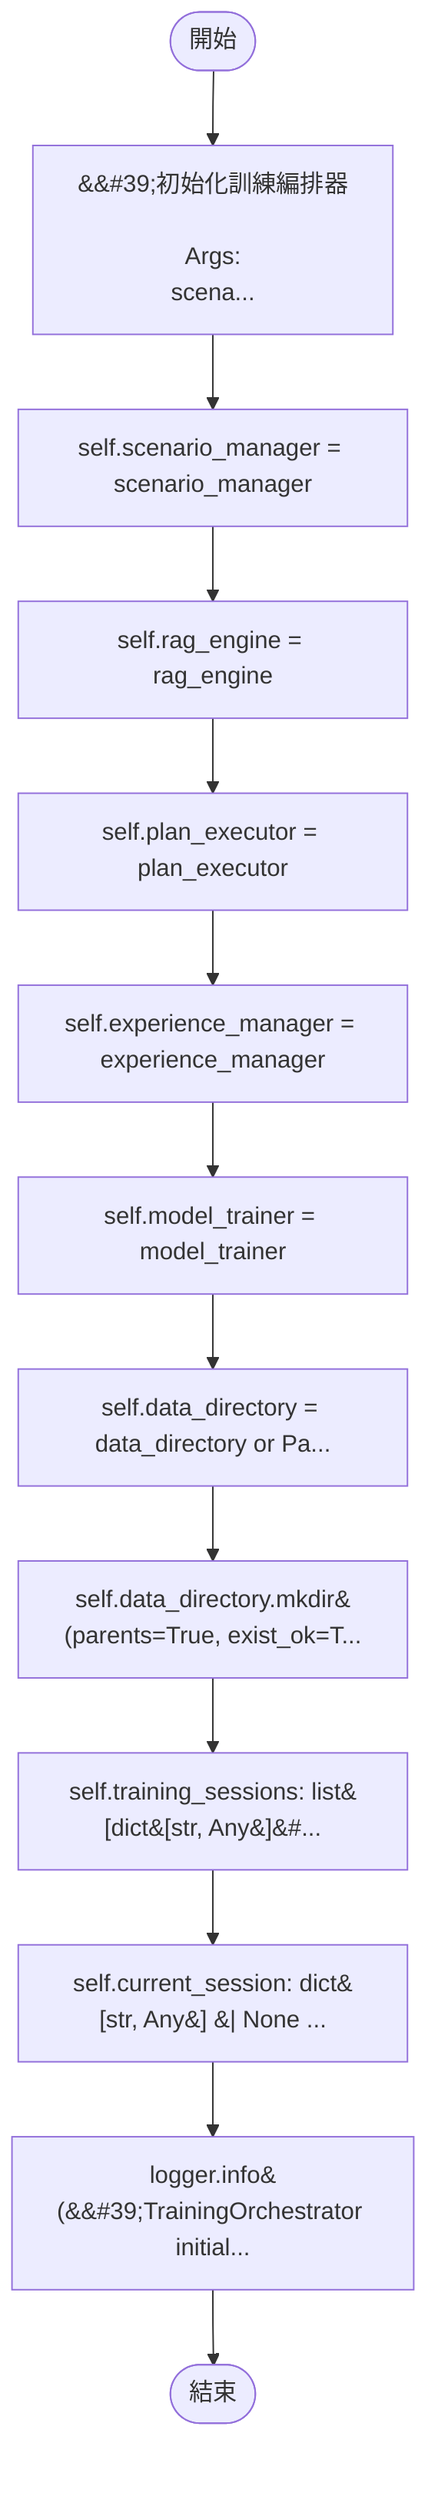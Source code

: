 flowchart TB
    n1([開始])
    n2([結束])
    n3[&amp;&#35;39;初始化訓練編排器\n\n        Args:\n            scena...]
    n4[self.scenario_manager = scenario_manager]
    n5[self.rag_engine = rag_engine]
    n6[self.plan_executor = plan_executor]
    n7[self.experience_manager = experience_manager]
    n8[self.model_trainer = model_trainer]
    n9[self.data_directory = data_directory or Pa...]
    n10[self.data_directory.mkdir&#40;parents=True, exist_ok=T...]
    n11[self.training_sessions: list&#91;dict&#91;str, Any&#93;&#...]
    n12[self.current_session: dict&#91;str, Any&#93; &#124; None ...]
    n13[logger.info&#40;&amp;&#35;39;TrainingOrchestrator initial...]
    n1 --> n3
    n3 --> n4
    n4 --> n5
    n5 --> n6
    n6 --> n7
    n7 --> n8
    n8 --> n9
    n9 --> n10
    n10 --> n11
    n11 --> n12
    n12 --> n13
    n13 --> n2